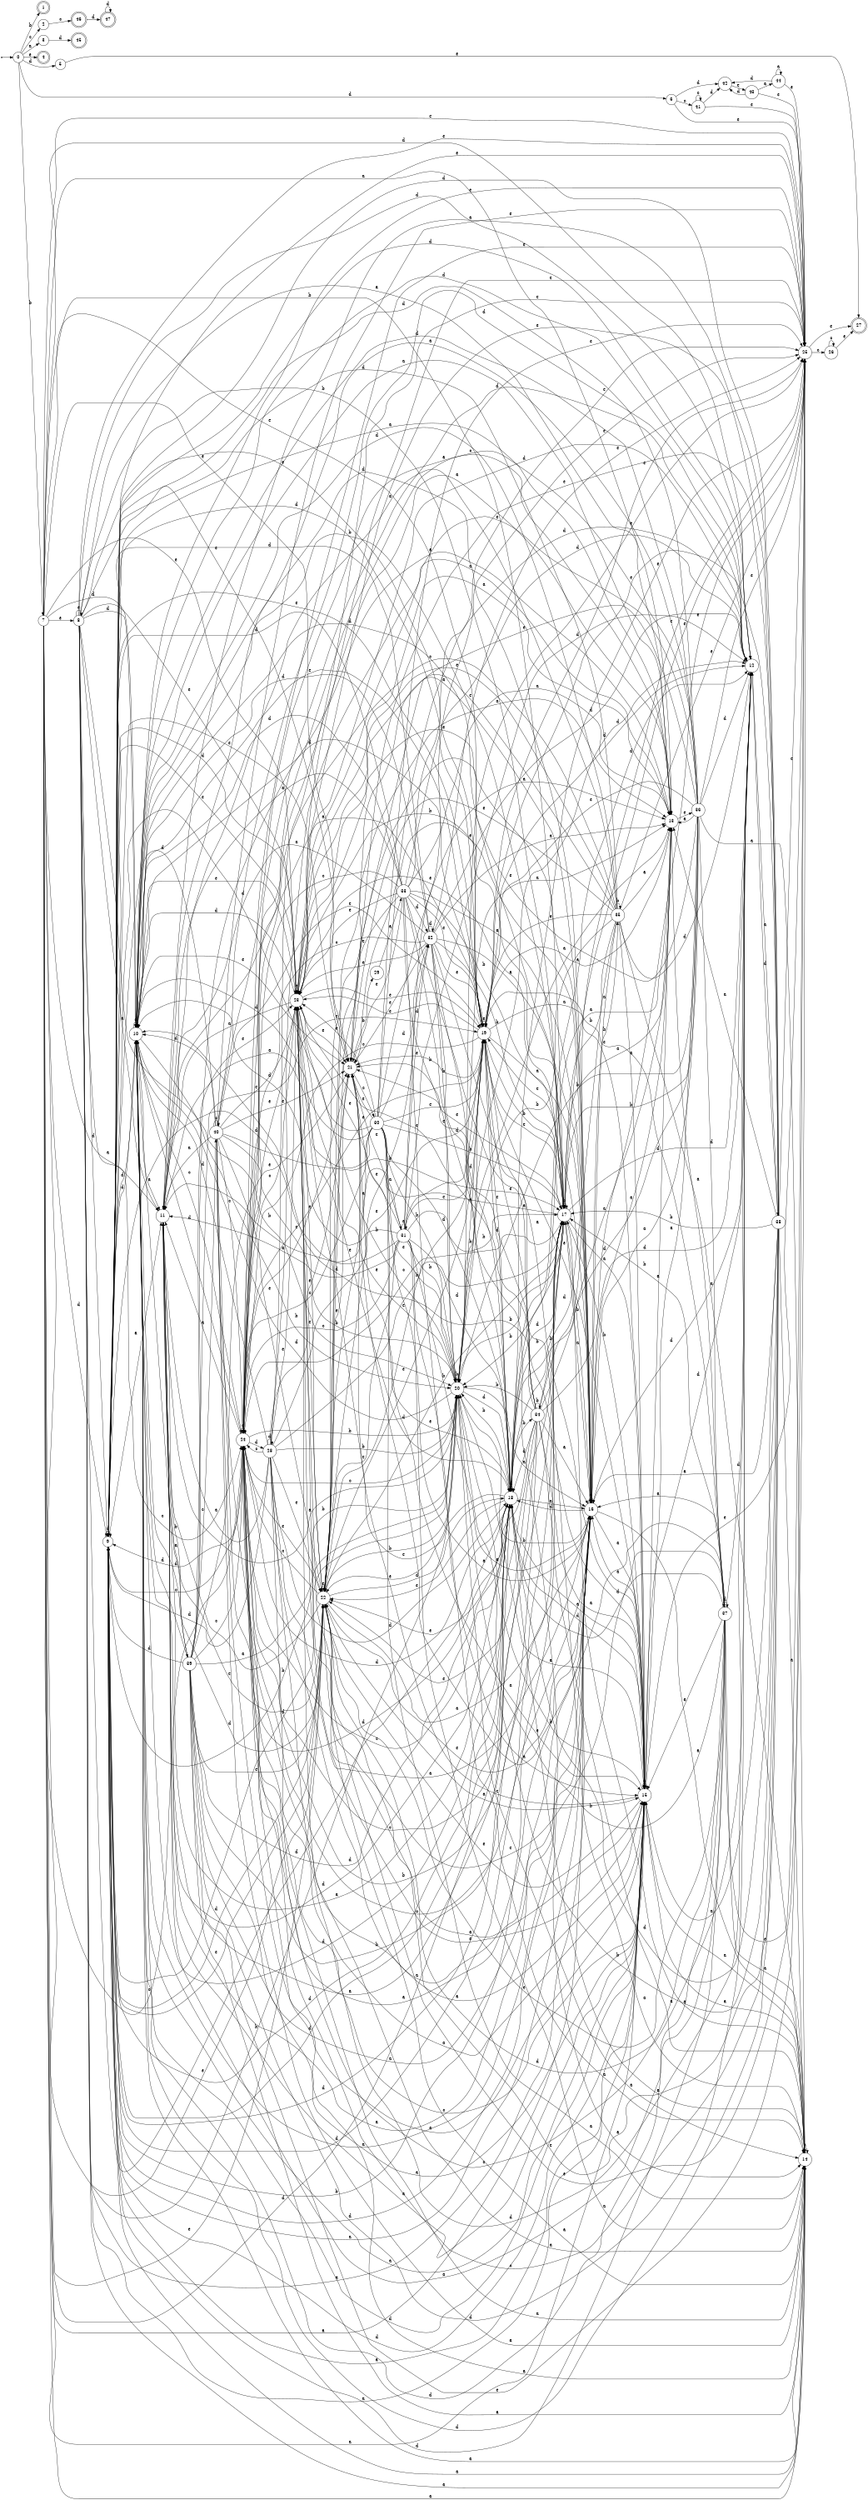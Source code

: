 digraph finite_state_machine {
rankdir=LR;
size="20,20";
node [shape = point]; "dummy0"
node [shape = circle]; "0";
"dummy0" -> "0";
node [shape = doublecircle]; "1";node [shape = circle]; "2";
node [shape = circle]; "3";
node [shape = doublecircle]; "4";node [shape = circle]; "5";
node [shape = circle]; "6";
node [shape = circle]; "7";
node [shape = circle]; "8";
node [shape = circle]; "9";
node [shape = circle]; "10";
node [shape = circle]; "11";
node [shape = circle]; "12";
node [shape = circle]; "13";
node [shape = circle]; "14";
node [shape = circle]; "15";
node [shape = circle]; "16";
node [shape = circle]; "17";
node [shape = circle]; "18";
node [shape = circle]; "19";
node [shape = circle]; "20";
node [shape = circle]; "21";
node [shape = circle]; "22";
node [shape = circle]; "23";
node [shape = circle]; "24";
node [shape = circle]; "25";
node [shape = circle]; "26";
node [shape = doublecircle]; "27";node [shape = circle]; "28";
node [shape = circle]; "29";
node [shape = circle]; "30";
node [shape = circle]; "31";
node [shape = circle]; "32";
node [shape = circle]; "33";
node [shape = circle]; "34";
node [shape = circle]; "35";
node [shape = circle]; "36";
node [shape = circle]; "37";
node [shape = circle]; "38";
node [shape = circle]; "39";
node [shape = circle]; "40";
node [shape = circle]; "41";
node [shape = circle]; "42";
node [shape = circle]; "43";
node [shape = circle]; "44";
node [shape = doublecircle]; "45";node [shape = doublecircle]; "46";node [shape = doublecircle]; "47";"0" -> "1" [label = "b"];
 "0" -> "7" [label = "b"];
 "0" -> "2" [label = "c"];
 "0" -> "3" [label = "a"];
 "0" -> "4" [label = "e"];
 "0" -> "5" [label = "d"];
 "0" -> "6" [label = "d"];
 "7" -> "19" [label = "e"];
 "7" -> "21" [label = "e"];
 "7" -> "22" [label = "e"];
 "7" -> "23" [label = "e"];
 "7" -> "8" [label = "e"];
 "7" -> "25" [label = "e"];
 "7" -> "9" [label = "d"];
 "7" -> "10" [label = "d"];
 "7" -> "18" [label = "d"];
 "7" -> "12" [label = "d"];
 "7" -> "16" [label = "a"];
 "7" -> "11" [label = "a"];
 "7" -> "13" [label = "a"];
 "7" -> "14" [label = "a"];
 "7" -> "15" [label = "a"];
 "7" -> "17" [label = "b"];
 "7" -> "20" [label = "b"];
 "7" -> "24" [label = "c"];
 "25" -> "26" [label = "c"];
 "25" -> "27" [label = "e"];
 "26" -> "26" [label = "c"];
 "26" -> "27" [label = "e"];
 "24" -> "24" [label = "c"];
 "24" -> "18" [label = "d"];
 "24" -> "9" [label = "d"];
 "24" -> "10" [label = "d"];
 "24" -> "12" [label = "d"];
 "24" -> "28" [label = "d"];
 "24" -> "16" [label = "a"];
 "24" -> "11" [label = "a"];
 "24" -> "13" [label = "a"];
 "24" -> "14" [label = "a"];
 "24" -> "15" [label = "a"];
 "24" -> "17" [label = "b"];
 "24" -> "20" [label = "b"];
 "24" -> "19" [label = "e"];
 "24" -> "21" [label = "e"];
 "24" -> "22" [label = "e"];
 "24" -> "23" [label = "e"];
 "24" -> "25" [label = "e"];
 "28" -> "18" [label = "d"];
 "28" -> "9" [label = "d"];
 "28" -> "10" [label = "d"];
 "28" -> "12" [label = "d"];
 "28" -> "28" [label = "d"];
 "28" -> "24" [label = "c"];
 "28" -> "16" [label = "a"];
 "28" -> "11" [label = "a"];
 "28" -> "13" [label = "a"];
 "28" -> "14" [label = "a"];
 "28" -> "15" [label = "a"];
 "28" -> "17" [label = "b"];
 "28" -> "20" [label = "b"];
 "28" -> "19" [label = "e"];
 "28" -> "21" [label = "e"];
 "28" -> "22" [label = "e"];
 "28" -> "23" [label = "e"];
 "28" -> "25" [label = "e"];
 "23" -> "19" [label = "e"];
 "23" -> "21" [label = "e"];
 "23" -> "22" [label = "e"];
 "23" -> "23" [label = "e"];
 "23" -> "25" [label = "e"];
 "23" -> "9" [label = "d"];
 "23" -> "10" [label = "d"];
 "23" -> "18" [label = "d"];
 "23" -> "12" [label = "d"];
 "23" -> "16" [label = "a"];
 "23" -> "11" [label = "a"];
 "23" -> "13" [label = "a"];
 "23" -> "14" [label = "a"];
 "23" -> "15" [label = "a"];
 "23" -> "17" [label = "b"];
 "23" -> "20" [label = "b"];
 "23" -> "24" [label = "c"];
 "22" -> "19" [label = "e"];
 "22" -> "21" [label = "e"];
 "22" -> "22" [label = "e"];
 "22" -> "23" [label = "e"];
 "22" -> "25" [label = "e"];
 "22" -> "9" [label = "d"];
 "22" -> "10" [label = "d"];
 "22" -> "18" [label = "d"];
 "22" -> "12" [label = "d"];
 "22" -> "16" [label = "a"];
 "22" -> "11" [label = "a"];
 "22" -> "13" [label = "a"];
 "22" -> "14" [label = "a"];
 "22" -> "15" [label = "a"];
 "22" -> "17" [label = "b"];
 "22" -> "20" [label = "b"];
 "22" -> "24" [label = "c"];
 "21" -> "29" [label = "b"];
 "21" -> "30" [label = "c"];
 "30" -> "16" [label = "a"];
 "30" -> "11" [label = "a"];
 "30" -> "31" [label = "a"];
 "30" -> "13" [label = "a"];
 "30" -> "14" [label = "a"];
 "30" -> "15" [label = "a"];
 "30" -> "19" [label = "e"];
 "30" -> "21" [label = "e"];
 "30" -> "22" [label = "e"];
 "30" -> "23" [label = "e"];
 "30" -> "25" [label = "e"];
 "30" -> "32" [label = "d"];
 "30" -> "18" [label = "d"];
 "30" -> "9" [label = "d"];
 "30" -> "10" [label = "d"];
 "30" -> "12" [label = "d"];
 "30" -> "17" [label = "b"];
 "30" -> "20" [label = "b"];
 "30" -> "24" [label = "c"];
 "32" -> "32" [label = "d"];
 "32" -> "18" [label = "d"];
 "32" -> "9" [label = "d"];
 "32" -> "10" [label = "d"];
 "32" -> "12" [label = "d"];
 "32" -> "19" [label = "e"];
 "32" -> "21" [label = "e"];
 "32" -> "22" [label = "e"];
 "32" -> "23" [label = "e"];
 "32" -> "25" [label = "e"];
 "32" -> "16" [label = "a"];
 "32" -> "11" [label = "a"];
 "32" -> "13" [label = "a"];
 "32" -> "14" [label = "a"];
 "32" -> "15" [label = "a"];
 "32" -> "17" [label = "b"];
 "32" -> "20" [label = "b"];
 "32" -> "24" [label = "c"];
 "31" -> "16" [label = "a"];
 "31" -> "11" [label = "a"];
 "31" -> "31" [label = "a"];
 "31" -> "13" [label = "a"];
 "31" -> "14" [label = "a"];
 "31" -> "15" [label = "a"];
 "31" -> "19" [label = "e"];
 "31" -> "21" [label = "e"];
 "31" -> "22" [label = "e"];
 "31" -> "23" [label = "e"];
 "31" -> "25" [label = "e"];
 "31" -> "32" [label = "d"];
 "31" -> "18" [label = "d"];
 "31" -> "9" [label = "d"];
 "31" -> "10" [label = "d"];
 "31" -> "12" [label = "d"];
 "31" -> "17" [label = "b"];
 "31" -> "20" [label = "b"];
 "31" -> "24" [label = "c"];
 "29" -> "33" [label = "a"];
 "33" -> "19" [label = "e"];
 "33" -> "21" [label = "e"];
 "33" -> "22" [label = "e"];
 "33" -> "23" [label = "e"];
 "33" -> "25" [label = "e"];
 "33" -> "32" [label = "d"];
 "33" -> "18" [label = "d"];
 "33" -> "9" [label = "d"];
 "33" -> "10" [label = "d"];
 "33" -> "12" [label = "d"];
 "33" -> "16" [label = "a"];
 "33" -> "11" [label = "a"];
 "33" -> "13" [label = "a"];
 "33" -> "14" [label = "a"];
 "33" -> "15" [label = "a"];
 "33" -> "17" [label = "b"];
 "33" -> "20" [label = "b"];
 "33" -> "24" [label = "c"];
 "20" -> "17" [label = "b"];
 "20" -> "20" [label = "b"];
 "20" -> "9" [label = "d"];
 "20" -> "10" [label = "d"];
 "20" -> "18" [label = "d"];
 "20" -> "12" [label = "d"];
 "20" -> "16" [label = "a"];
 "20" -> "11" [label = "a"];
 "20" -> "13" [label = "a"];
 "20" -> "14" [label = "a"];
 "20" -> "15" [label = "a"];
 "20" -> "19" [label = "e"];
 "20" -> "21" [label = "e"];
 "20" -> "22" [label = "e"];
 "20" -> "23" [label = "e"];
 "20" -> "25" [label = "e"];
 "20" -> "24" [label = "c"];
 "19" -> "19" [label = "e"];
 "19" -> "21" [label = "e"];
 "19" -> "22" [label = "e"];
 "19" -> "23" [label = "e"];
 "19" -> "25" [label = "e"];
 "19" -> "9" [label = "d"];
 "19" -> "10" [label = "d"];
 "19" -> "18" [label = "d"];
 "19" -> "12" [label = "d"];
 "19" -> "16" [label = "a"];
 "19" -> "11" [label = "a"];
 "19" -> "13" [label = "a"];
 "19" -> "14" [label = "a"];
 "19" -> "15" [label = "a"];
 "19" -> "17" [label = "b"];
 "19" -> "20" [label = "b"];
 "19" -> "24" [label = "c"];
 "18" -> "9" [label = "d"];
 "18" -> "18" [label = "d"];
 "18" -> "10" [label = "d"];
 "18" -> "12" [label = "d"];
 "18" -> "17" [label = "b"];
 "18" -> "34" [label = "b"];
 "18" -> "20" [label = "b"];
 "18" -> "16" [label = "a"];
 "18" -> "11" [label = "a"];
 "18" -> "13" [label = "a"];
 "18" -> "14" [label = "a"];
 "18" -> "15" [label = "a"];
 "18" -> "19" [label = "e"];
 "18" -> "21" [label = "e"];
 "18" -> "22" [label = "e"];
 "18" -> "23" [label = "e"];
 "18" -> "25" [label = "e"];
 "18" -> "24" [label = "c"];
 "34" -> "17" [label = "b"];
 "34" -> "34" [label = "b"];
 "34" -> "20" [label = "b"];
 "34" -> "9" [label = "d"];
 "34" -> "18" [label = "d"];
 "34" -> "10" [label = "d"];
 "34" -> "12" [label = "d"];
 "34" -> "16" [label = "a"];
 "34" -> "11" [label = "a"];
 "34" -> "13" [label = "a"];
 "34" -> "14" [label = "a"];
 "34" -> "15" [label = "a"];
 "34" -> "19" [label = "e"];
 "34" -> "21" [label = "e"];
 "34" -> "22" [label = "e"];
 "34" -> "23" [label = "e"];
 "34" -> "25" [label = "e"];
 "34" -> "24" [label = "c"];
 "17" -> "17" [label = "b"];
 "17" -> "20" [label = "b"];
 "17" -> "9" [label = "d"];
 "17" -> "10" [label = "d"];
 "17" -> "18" [label = "d"];
 "17" -> "12" [label = "d"];
 "17" -> "16" [label = "a"];
 "17" -> "11" [label = "a"];
 "17" -> "13" [label = "a"];
 "17" -> "14" [label = "a"];
 "17" -> "15" [label = "a"];
 "17" -> "19" [label = "e"];
 "17" -> "21" [label = "e"];
 "17" -> "22" [label = "e"];
 "17" -> "23" [label = "e"];
 "17" -> "25" [label = "e"];
 "17" -> "24" [label = "c"];
 "16" -> "16" [label = "a"];
 "16" -> "11" [label = "a"];
 "16" -> "13" [label = "a"];
 "16" -> "14" [label = "a"];
 "16" -> "15" [label = "a"];
 "16" -> "17" [label = "b"];
 "16" -> "35" [label = "b"];
 "16" -> "20" [label = "b"];
 "16" -> "9" [label = "d"];
 "16" -> "10" [label = "d"];
 "16" -> "18" [label = "d"];
 "16" -> "12" [label = "d"];
 "16" -> "19" [label = "e"];
 "16" -> "21" [label = "e"];
 "16" -> "22" [label = "e"];
 "16" -> "23" [label = "e"];
 "16" -> "25" [label = "e"];
 "16" -> "24" [label = "c"];
 "35" -> "17" [label = "b"];
 "35" -> "35" [label = "b"];
 "35" -> "20" [label = "b"];
 "35" -> "16" [label = "a"];
 "35" -> "11" [label = "a"];
 "35" -> "13" [label = "a"];
 "35" -> "14" [label = "a"];
 "35" -> "15" [label = "a"];
 "35" -> "9" [label = "d"];
 "35" -> "10" [label = "d"];
 "35" -> "18" [label = "d"];
 "35" -> "12" [label = "d"];
 "35" -> "19" [label = "e"];
 "35" -> "21" [label = "e"];
 "35" -> "22" [label = "e"];
 "35" -> "23" [label = "e"];
 "35" -> "25" [label = "e"];
 "35" -> "24" [label = "c"];
 "15" -> "16" [label = "a"];
 "15" -> "11" [label = "a"];
 "15" -> "13" [label = "a"];
 "15" -> "14" [label = "a"];
 "15" -> "15" [label = "a"];
 "15" -> "9" [label = "d"];
 "15" -> "10" [label = "d"];
 "15" -> "18" [label = "d"];
 "15" -> "12" [label = "d"];
 "15" -> "17" [label = "b"];
 "15" -> "20" [label = "b"];
 "15" -> "19" [label = "e"];
 "15" -> "21" [label = "e"];
 "15" -> "22" [label = "e"];
 "15" -> "23" [label = "e"];
 "15" -> "25" [label = "e"];
 "15" -> "24" [label = "c"];
 "14" -> "14" [label = "a"];
 "14" -> "15" [label = "a"];
 "13" -> "36" [label = "e"];
 "36" -> "16" [label = "a"];
 "36" -> "11" [label = "a"];
 "36" -> "13" [label = "a"];
 "36" -> "14" [label = "a"];
 "36" -> "15" [label = "a"];
 "36" -> "18" [label = "d"];
 "36" -> "37" [label = "d"];
 "36" -> "9" [label = "d"];
 "36" -> "10" [label = "d"];
 "36" -> "12" [label = "d"];
 "36" -> "17" [label = "b"];
 "36" -> "20" [label = "b"];
 "36" -> "19" [label = "e"];
 "36" -> "21" [label = "e"];
 "36" -> "22" [label = "e"];
 "36" -> "23" [label = "e"];
 "36" -> "25" [label = "e"];
 "36" -> "24" [label = "c"];
 "37" -> "18" [label = "d"];
 "37" -> "37" [label = "d"];
 "37" -> "9" [label = "d"];
 "37" -> "10" [label = "d"];
 "37" -> "12" [label = "d"];
 "37" -> "16" [label = "a"];
 "37" -> "11" [label = "a"];
 "37" -> "13" [label = "a"];
 "37" -> "14" [label = "a"];
 "37" -> "15" [label = "a"];
 "37" -> "17" [label = "b"];
 "37" -> "20" [label = "b"];
 "37" -> "19" [label = "e"];
 "37" -> "21" [label = "e"];
 "37" -> "22" [label = "e"];
 "37" -> "23" [label = "e"];
 "37" -> "25" [label = "e"];
 "37" -> "24" [label = "c"];
 "12" -> "38" [label = "a"];
 "38" -> "9" [label = "d"];
 "38" -> "10" [label = "d"];
 "38" -> "18" [label = "d"];
 "38" -> "12" [label = "d"];
 "38" -> "16" [label = "a"];
 "38" -> "11" [label = "a"];
 "38" -> "13" [label = "a"];
 "38" -> "14" [label = "a"];
 "38" -> "15" [label = "a"];
 "38" -> "17" [label = "b"];
 "38" -> "20" [label = "b"];
 "38" -> "19" [label = "e"];
 "38" -> "21" [label = "e"];
 "38" -> "22" [label = "e"];
 "38" -> "23" [label = "e"];
 "38" -> "25" [label = "e"];
 "38" -> "24" [label = "c"];
 "11" -> "39" [label = "b"];
 "39" -> "16" [label = "a"];
 "39" -> "11" [label = "a"];
 "39" -> "13" [label = "a"];
 "39" -> "14" [label = "a"];
 "39" -> "15" [label = "a"];
 "39" -> "40" [label = "c"];
 "39" -> "24" [label = "c"];
 "39" -> "9" [label = "d"];
 "39" -> "10" [label = "d"];
 "39" -> "18" [label = "d"];
 "39" -> "12" [label = "d"];
 "39" -> "17" [label = "b"];
 "39" -> "20" [label = "b"];
 "39" -> "19" [label = "e"];
 "39" -> "21" [label = "e"];
 "39" -> "22" [label = "e"];
 "39" -> "23" [label = "e"];
 "39" -> "25" [label = "e"];
 "40" -> "40" [label = "c"];
 "40" -> "24" [label = "c"];
 "40" -> "16" [label = "a"];
 "40" -> "11" [label = "a"];
 "40" -> "13" [label = "a"];
 "40" -> "14" [label = "a"];
 "40" -> "15" [label = "a"];
 "40" -> "9" [label = "d"];
 "40" -> "10" [label = "d"];
 "40" -> "18" [label = "d"];
 "40" -> "12" [label = "d"];
 "40" -> "17" [label = "b"];
 "40" -> "20" [label = "b"];
 "40" -> "19" [label = "e"];
 "40" -> "21" [label = "e"];
 "40" -> "22" [label = "e"];
 "40" -> "23" [label = "e"];
 "40" -> "25" [label = "e"];
 "10" -> "9" [label = "d"];
 "10" -> "10" [label = "d"];
 "10" -> "18" [label = "d"];
 "10" -> "12" [label = "d"];
 "10" -> "16" [label = "a"];
 "10" -> "11" [label = "a"];
 "10" -> "13" [label = "a"];
 "10" -> "14" [label = "a"];
 "10" -> "15" [label = "a"];
 "10" -> "17" [label = "b"];
 "10" -> "20" [label = "b"];
 "10" -> "19" [label = "e"];
 "10" -> "21" [label = "e"];
 "10" -> "22" [label = "e"];
 "10" -> "23" [label = "e"];
 "10" -> "25" [label = "e"];
 "10" -> "24" [label = "c"];
 "9" -> "9" [label = "d"];
 "9" -> "10" [label = "d"];
 "9" -> "18" [label = "d"];
 "9" -> "12" [label = "d"];
 "9" -> "16" [label = "a"];
 "9" -> "11" [label = "a"];
 "9" -> "13" [label = "a"];
 "9" -> "14" [label = "a"];
 "9" -> "15" [label = "a"];
 "9" -> "17" [label = "b"];
 "9" -> "20" [label = "b"];
 "9" -> "19" [label = "e"];
 "9" -> "21" [label = "e"];
 "9" -> "22" [label = "e"];
 "9" -> "23" [label = "e"];
 "9" -> "25" [label = "e"];
 "9" -> "24" [label = "c"];
 "8" -> "19" [label = "e"];
 "8" -> "21" [label = "e"];
 "8" -> "22" [label = "e"];
 "8" -> "23" [label = "e"];
 "8" -> "8" [label = "e"];
 "8" -> "25" [label = "e"];
 "8" -> "9" [label = "d"];
 "8" -> "10" [label = "d"];
 "8" -> "18" [label = "d"];
 "8" -> "12" [label = "d"];
 "8" -> "16" [label = "a"];
 "8" -> "11" [label = "a"];
 "8" -> "13" [label = "a"];
 "8" -> "14" [label = "a"];
 "8" -> "15" [label = "a"];
 "8" -> "17" [label = "b"];
 "8" -> "20" [label = "b"];
 "8" -> "24" [label = "c"];
 "6" -> "41" [label = "c"];
 "6" -> "42" [label = "d"];
 "6" -> "25" [label = "e"];
 "42" -> "43" [label = "e"];
 "43" -> "42" [label = "d"];
 "43" -> "44" [label = "a"];
 "43" -> "25" [label = "e"];
 "44" -> "44" [label = "a"];
 "44" -> "42" [label = "d"];
 "44" -> "25" [label = "e"];
 "41" -> "41" [label = "c"];
 "41" -> "42" [label = "d"];
 "41" -> "25" [label = "e"];
 "5" -> "27" [label = "e"];
 "3" -> "45" [label = "d"];
 "2" -> "46" [label = "c"];
 "46" -> "47" [label = "d"];
 "47" -> "47" [label = "d"];
 }
